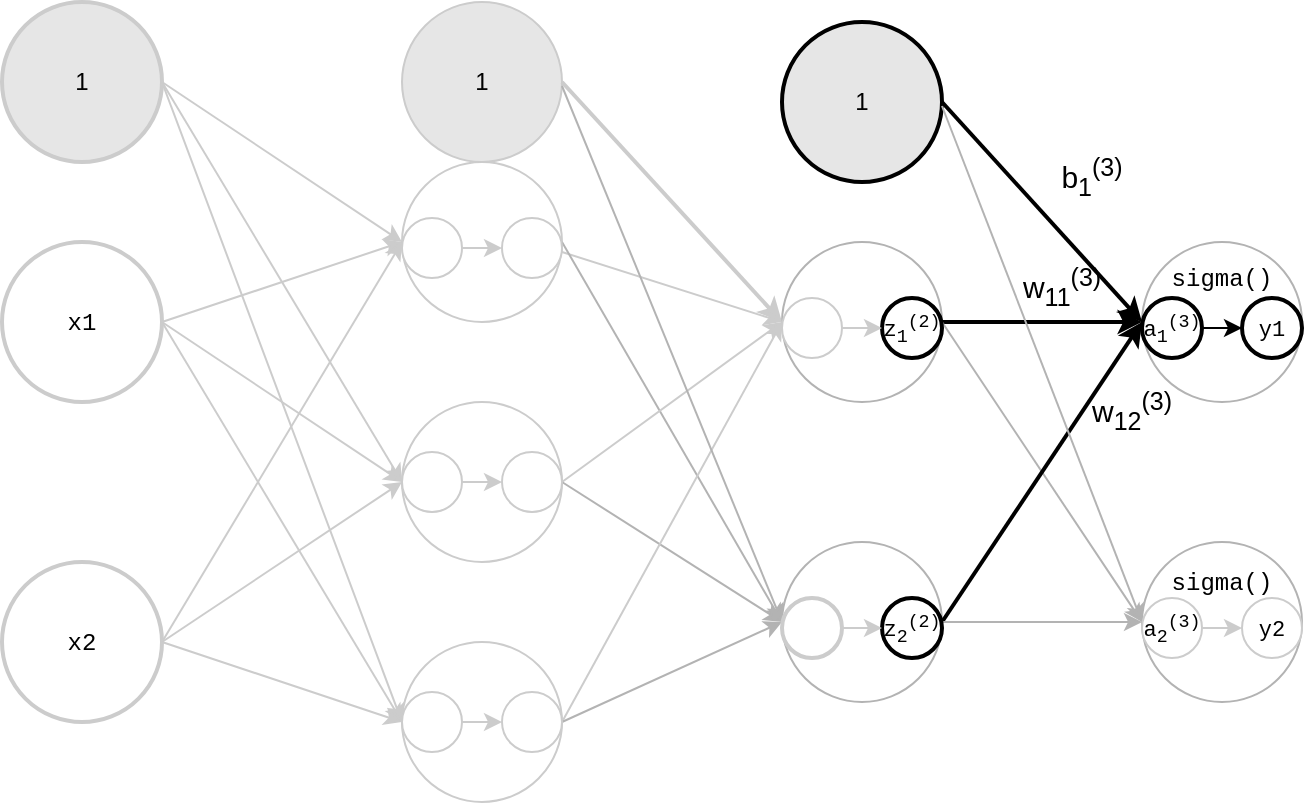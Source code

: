 <mxGraphModel grid="1" gridSize="10" guides="1" tooltips="1" connect="1" arrows="1" fold="1" page="1" pageScale="1" pageWidth="827" pageHeight="1169" background="#ffffff"><root><mxCell id="0"/><mxCell id="1" parent="0"/><mxCell id="2" value="&lt;font face=&quot;Courier New&quot;&gt;x1&lt;/font&gt;" style="ellipse;whiteSpace=wrap;html=1;aspect=fixed;shadow=0;strokeWidth=2;strokeColor=#CCCCCC;" parent="1" vertex="1"><mxGeometry x="70" y="150" width="80" height="80" as="geometry"/></mxCell><mxCell id="3" value="&lt;font face=&quot;Courier New&quot;&gt;x2&lt;/font&gt;" style="ellipse;whiteSpace=wrap;html=1;aspect=fixed;shadow=0;strokeWidth=2;strokeColor=#CCCCCC;" parent="1" vertex="1"><mxGeometry x="70" y="310" width="80" height="80" as="geometry"/></mxCell><mxCell id="4" value="" style="ellipse;whiteSpace=wrap;html=1;aspect=fixed;shadow=0;strokeColor=#CCCCCC;" parent="1" vertex="1"><mxGeometry x="270" y="110" width="80" height="80" as="geometry"/></mxCell><mxCell id="5" value="" style="ellipse;whiteSpace=wrap;html=1;aspect=fixed;shadow=0;strokeColor=#CCCCCC;" parent="1" vertex="1"><mxGeometry x="270" y="230" width="80" height="80" as="geometry"/></mxCell><mxCell id="6" value="" style="ellipse;whiteSpace=wrap;html=1;aspect=fixed;shadow=0;strokeColor=#CCCCCC;" parent="1" vertex="1"><mxGeometry x="270" y="350" width="80" height="80" as="geometry"/></mxCell><mxCell id="7" value="" style="endArrow=classic;html=1;entryX=0;entryY=0.5;shadow=0;strokeWidth=1;strokeColor=#CCCCCC;" parent="1" target="4" edge="1"><mxGeometry width="50" height="50" relative="1" as="geometry"><mxPoint x="150" y="190" as="sourcePoint"/><mxPoint x="200" y="140" as="targetPoint"/></mxGeometry></mxCell><mxCell id="8" value="" style="endArrow=classic;html=1;entryX=0;entryY=0.5;shadow=0;strokeColor=#CCCCCC;" parent="1" target="5" edge="1"><mxGeometry width="50" height="50" relative="1" as="geometry"><mxPoint x="150" y="190" as="sourcePoint"/><mxPoint x="200" y="140" as="targetPoint"/></mxGeometry></mxCell><mxCell id="9" value="" style="endArrow=classic;html=1;entryX=0;entryY=0.5;shadow=0;strokeColor=#CCCCCC;" parent="1" target="6" edge="1"><mxGeometry width="50" height="50" relative="1" as="geometry"><mxPoint x="150" y="190" as="sourcePoint"/><mxPoint x="200" y="140" as="targetPoint"/></mxGeometry></mxCell><mxCell id="10" value="" style="endArrow=classic;html=1;entryX=0;entryY=0.5;shadow=0;strokeWidth=1;strokeColor=#CCCCCC;" parent="1" target="4" edge="1"><mxGeometry width="50" height="50" relative="1" as="geometry"><mxPoint x="150" y="350" as="sourcePoint"/><mxPoint x="200" y="300" as="targetPoint"/></mxGeometry></mxCell><mxCell id="11" value="" style="endArrow=classic;html=1;shadow=0;strokeColor=#CCCCCC;" parent="1" edge="1"><mxGeometry width="50" height="50" relative="1" as="geometry"><mxPoint x="150" y="350" as="sourcePoint"/><mxPoint x="270" y="270" as="targetPoint"/></mxGeometry></mxCell><mxCell id="12" value="" style="endArrow=classic;html=1;entryX=0;entryY=0.5;shadow=0;strokeColor=#CCCCCC;" parent="1" target="6" edge="1"><mxGeometry width="50" height="50" relative="1" as="geometry"><mxPoint x="150" y="350" as="sourcePoint"/><mxPoint x="200" y="300" as="targetPoint"/></mxGeometry></mxCell><mxCell id="13" value="1" style="ellipse;whiteSpace=wrap;html=1;aspect=fixed;strokeWidth=2;fillColor=#E6E6E6;strokeColor=#CCCCCC;" parent="1" vertex="1"><mxGeometry x="70" y="30" width="80" height="80" as="geometry"/></mxCell><mxCell id="14" value="" style="endArrow=classic;html=1;entryX=0;entryY=0.5;strokeWidth=1;strokeColor=#CCCCCC;" parent="1" target="4" edge="1"><mxGeometry width="50" height="50" relative="1" as="geometry"><mxPoint x="150" y="70" as="sourcePoint"/><mxPoint x="200" y="80" as="targetPoint"/></mxGeometry></mxCell><mxCell id="15" value="" style="endArrow=classic;html=1;strokeWidth=1;strokeColor=#CCCCCC;" parent="1" edge="1"><mxGeometry width="50" height="50" relative="1" as="geometry"><mxPoint x="150" y="70" as="sourcePoint"/><mxPoint x="270" y="270" as="targetPoint"/></mxGeometry></mxCell><mxCell id="16" value="" style="endArrow=classic;html=1;strokeWidth=1;entryX=0;entryY=0.5;strokeColor=#CCCCCC;" parent="1" target="6" edge="1"><mxGeometry width="50" height="50" relative="1" as="geometry"><mxPoint x="150" y="70" as="sourcePoint"/><mxPoint x="200" y="20" as="targetPoint"/></mxGeometry></mxCell><mxCell id="17" value="b&lt;sub&gt;1&lt;/sub&gt;&lt;sup&gt;(3)&lt;/sup&gt;" style="text;html=1;strokeColor=none;fillColor=none;align=center;verticalAlign=middle;whiteSpace=wrap;rounded=0;fontSize=15;" parent="1" vertex="1"><mxGeometry x="595" y="108" width="40" height="20" as="geometry"/></mxCell><mxCell id="18" value="&lt;span style=&quot;font-size: 15px&quot;&gt;w&lt;sub&gt;11&lt;/sub&gt;&lt;/span&gt;&lt;sup&gt;(3)&lt;/sup&gt;" style="text;html=1;strokeColor=none;fillColor=none;align=center;verticalAlign=middle;whiteSpace=wrap;rounded=0;fontSize=15;" parent="1" vertex="1"><mxGeometry x="580" y="163" width="40" height="20" as="geometry"/></mxCell><mxCell id="19" value="&lt;span style=&quot;font-size: 15px&quot;&gt;w&lt;sub&gt;12&lt;/sub&gt;&lt;/span&gt;&lt;sup&gt;(3)&lt;/sup&gt;" style="text;html=1;strokeColor=none;fillColor=none;align=center;verticalAlign=middle;whiteSpace=wrap;rounded=0;fontSize=15;" parent="1" vertex="1"><mxGeometry x="615" y="225" width="40" height="20" as="geometry"/></mxCell><mxCell id="20" value="" style="ellipse;whiteSpace=wrap;html=1;aspect=fixed;strokeWidth=1;fontSize=12;strokeColor=#B3B3B3;" parent="1" vertex="1"><mxGeometry x="460" y="150" width="80" height="80" as="geometry"/></mxCell><mxCell id="21" value="" style="ellipse;whiteSpace=wrap;html=1;aspect=fixed;strokeWidth=1;fontSize=12;strokeColor=#B3B3B3;" parent="1" vertex="1"><mxGeometry x="460" y="300" width="80" height="80" as="geometry"/></mxCell><mxCell id="22" value="" style="ellipse;whiteSpace=wrap;html=1;aspect=fixed;strokeWidth=1;fontSize=12;strokeColor=#B3B3B3;" parent="1" vertex="1"><mxGeometry x="640" y="300" width="80" height="80" as="geometry"/></mxCell><mxCell id="23" value="" style="ellipse;whiteSpace=wrap;html=1;aspect=fixed;strokeWidth=1;fontSize=12;strokeColor=#B3B3B3;" parent="1" vertex="1"><mxGeometry x="640" y="150" width="80" height="80" as="geometry"/></mxCell><mxCell id="24" value="" style="endArrow=classic;html=1;strokeWidth=1;fontSize=12;entryX=0;entryY=0.5;strokeColor=#CCCCCC;" parent="1" target="20" edge="1"><mxGeometry width="50" height="50" relative="1" as="geometry"><mxPoint x="350" y="155" as="sourcePoint"/><mxPoint x="400" y="105" as="targetPoint"/></mxGeometry></mxCell><mxCell id="25" value="" style="endArrow=classic;html=1;strokeWidth=1;fontSize=12;entryX=0;entryY=0.5;exitX=1;exitY=0.5;strokeColor=#B3B3B3;" parent="1" source="4" target="21" edge="1"><mxGeometry width="50" height="50" relative="1" as="geometry"><mxPoint x="350" y="160" as="sourcePoint"/><mxPoint x="400" y="100" as="targetPoint"/></mxGeometry></mxCell><mxCell id="26" value="" style="endArrow=classic;html=1;strokeWidth=1;fontSize=12;entryX=0;entryY=0.5;strokeColor=#CCCCCC;" parent="1" target="20" edge="1"><mxGeometry width="50" height="50" relative="1" as="geometry"><mxPoint x="350" y="270" as="sourcePoint"/><mxPoint x="400" y="220" as="targetPoint"/></mxGeometry></mxCell><mxCell id="27" value="" style="endArrow=classic;html=1;strokeWidth=1;fontSize=12;strokeColor=#B3B3B3;" parent="1" edge="1"><mxGeometry width="50" height="50" relative="1" as="geometry"><mxPoint x="350" y="270" as="sourcePoint"/><mxPoint x="460" y="340" as="targetPoint"/></mxGeometry></mxCell><mxCell id="28" value="" style="endArrow=classic;html=1;strokeWidth=1;fontSize=12;entryX=0;entryY=0.5;strokeColor=#CCCCCC;" parent="1" target="20" edge="1"><mxGeometry width="50" height="50" relative="1" as="geometry"><mxPoint x="350" y="390" as="sourcePoint"/><mxPoint x="400" y="340" as="targetPoint"/></mxGeometry></mxCell><mxCell id="29" value="" style="endArrow=classic;html=1;strokeWidth=1;fontSize=12;strokeColor=#B3B3B3;" parent="1" edge="1"><mxGeometry width="50" height="50" relative="1" as="geometry"><mxPoint x="350" y="390" as="sourcePoint"/><mxPoint x="460" y="340" as="targetPoint"/></mxGeometry></mxCell><mxCell id="30" value="" style="endArrow=classic;html=1;strokeWidth=2;fontSize=12;entryX=0;entryY=0.5;strokeColor=#000000;" parent="1" target="23" edge="1"><mxGeometry width="50" height="50" relative="1" as="geometry"><mxPoint x="540" y="190" as="sourcePoint"/><mxPoint x="590" y="140" as="targetPoint"/></mxGeometry></mxCell><mxCell id="31" value="" style="endArrow=classic;html=1;strokeWidth=1;fontSize=12;entryX=0;entryY=0.5;strokeColor=#B3B3B3;" parent="1" target="22" edge="1"><mxGeometry width="50" height="50" relative="1" as="geometry"><mxPoint x="540" y="190" as="sourcePoint"/><mxPoint x="590" y="140" as="targetPoint"/></mxGeometry></mxCell><mxCell id="32" value="" style="endArrow=classic;html=1;strokeWidth=2;fontSize=12;entryX=0;entryY=0.5;strokeColor=#000000;" parent="1" target="23" edge="1"><mxGeometry width="50" height="50" relative="1" as="geometry"><mxPoint x="540" y="340" as="sourcePoint"/><mxPoint x="590" y="290" as="targetPoint"/></mxGeometry></mxCell><mxCell id="33" value="" style="endArrow=classic;html=1;strokeWidth=1;fontSize=12;strokeColor=#B3B3B3;" parent="1" edge="1"><mxGeometry width="50" height="50" relative="1" as="geometry"><mxPoint x="540" y="340" as="sourcePoint"/><mxPoint x="640" y="340" as="targetPoint"/></mxGeometry></mxCell><mxCell id="34" value="1" style="ellipse;whiteSpace=wrap;html=1;aspect=fixed;strokeWidth=1;fillColor=#E6E6E6;strokeColor=#CCCCCC;" parent="1" vertex="1"><mxGeometry x="270" y="30" width="80" height="80" as="geometry"/></mxCell><mxCell id="35" value="1" style="ellipse;whiteSpace=wrap;html=1;aspect=fixed;strokeWidth=2;fillColor=#E6E6E6;" parent="1" vertex="1"><mxGeometry x="460" y="40" width="80" height="80" as="geometry"/></mxCell><mxCell id="36" value="" style="endArrow=classic;html=1;strokeWidth=2;fontSize=12;entryX=0;entryY=0.5;strokeColor=#CCCCCC;" parent="1" target="20" edge="1"><mxGeometry width="50" height="50" relative="1" as="geometry"><mxPoint x="350" y="70" as="sourcePoint"/><mxPoint x="460.333" y="105.667" as="targetPoint"/></mxGeometry></mxCell><mxCell id="37" value="" style="endArrow=classic;html=1;strokeWidth=1;fontSize=12;entryX=0;entryY=0.5;strokeColor=#B3B3B3;" parent="1" target="21" edge="1"><mxGeometry width="50" height="50" relative="1" as="geometry"><mxPoint x="350" y="72" as="sourcePoint"/><mxPoint x="460.333" y="107.667" as="targetPoint"/></mxGeometry></mxCell><mxCell id="38" value="" style="endArrow=classic;html=1;strokeWidth=2;fontSize=12;entryX=0;entryY=0.5;strokeColor=#000000;" parent="1" target="23" edge="1"><mxGeometry width="50" height="50" relative="1" as="geometry"><mxPoint x="540" y="80" as="sourcePoint"/><mxPoint x="650.333" y="115.667" as="targetPoint"/></mxGeometry></mxCell><mxCell id="39" value="" style="endArrow=classic;html=1;strokeWidth=1;fontSize=12;entryX=0;entryY=0.5;strokeColor=#B3B3B3;" parent="1" target="22" edge="1"><mxGeometry width="50" height="50" relative="1" as="geometry"><mxPoint x="540" y="82" as="sourcePoint"/><mxPoint x="650.333" y="117.667" as="targetPoint"/></mxGeometry></mxCell><mxCell id="40" value="" style="group" parent="1" vertex="1" connectable="0"><mxGeometry x="265" y="245" width="90" height="40" as="geometry"/></mxCell><mxCell id="41" value="&lt;pre&gt;&lt;br&gt;&lt;/pre&gt;" style="text;html=1;strokeColor=none;fillColor=none;align=center;verticalAlign=middle;whiteSpace=wrap;rounded=0;shadow=0;" parent="40" vertex="1"><mxGeometry x="25" y="15" width="40" height="20" as="geometry"/></mxCell><mxCell id="42" value="" style="ellipse;whiteSpace=wrap;html=1;aspect=fixed;strokeWidth=1;strokeColor=#CCCCCC;" parent="40" vertex="1"><mxGeometry x="5" y="10" width="30" height="30" as="geometry"/></mxCell><mxCell id="43" value="" style="ellipse;whiteSpace=wrap;html=1;aspect=fixed;strokeWidth=1;strokeColor=#CCCCCC;" parent="40" vertex="1"><mxGeometry x="55" y="10" width="30" height="30" as="geometry"/></mxCell><mxCell id="44" value="" style="endArrow=classic;html=1;entryX=0;entryY=0.5;strokeColor=#CCCCCC;" parent="40" target="43" edge="1"><mxGeometry width="50" height="50" relative="1" as="geometry"><mxPoint x="35" y="25" as="sourcePoint"/><mxPoint x="85" y="-25" as="targetPoint"/></mxGeometry></mxCell><mxCell id="46" value="" style="group" parent="1" vertex="1" connectable="0"><mxGeometry x="265" y="365" width="90" height="40" as="geometry"/></mxCell><mxCell id="47" value="&lt;pre&gt;&lt;br&gt;&lt;/pre&gt;" style="text;html=1;strokeColor=none;fillColor=none;align=center;verticalAlign=middle;whiteSpace=wrap;rounded=0;shadow=0;" parent="46" vertex="1"><mxGeometry x="25" y="15" width="40" height="20" as="geometry"/></mxCell><mxCell id="48" value="" style="ellipse;whiteSpace=wrap;html=1;aspect=fixed;strokeWidth=1;strokeColor=#CCCCCC;" parent="46" vertex="1"><mxGeometry x="5" y="10" width="30" height="30" as="geometry"/></mxCell><mxCell id="49" value="" style="ellipse;whiteSpace=wrap;html=1;aspect=fixed;strokeWidth=1;strokeColor=#CCCCCC;" parent="46" vertex="1"><mxGeometry x="55" y="10" width="30" height="30" as="geometry"/></mxCell><mxCell id="50" value="" style="endArrow=classic;html=1;entryX=0;entryY=0.5;strokeColor=#CCCCCC;" parent="46" target="49" edge="1"><mxGeometry width="50" height="50" relative="1" as="geometry"><mxPoint x="35" y="25" as="sourcePoint"/><mxPoint x="85" y="-25" as="targetPoint"/></mxGeometry></mxCell><mxCell id="52" value="" style="group" parent="1" vertex="1" connectable="0"><mxGeometry x="455" y="168" width="90" height="50" as="geometry"/></mxCell><mxCell id="53" value="" style="group" parent="52" vertex="1" connectable="0"><mxGeometry width="90" height="50" as="geometry"/></mxCell><mxCell id="54" value="&lt;pre&gt;&lt;br&gt;&lt;/pre&gt;" style="text;html=1;strokeColor=none;fillColor=none;align=center;verticalAlign=middle;whiteSpace=wrap;rounded=0;shadow=0;" parent="53" vertex="1"><mxGeometry x="35" y="25" width="40" height="20" as="geometry"/></mxCell><mxCell id="55" value="" style="group" parent="53" vertex="1" connectable="0"><mxGeometry width="90" height="50" as="geometry"/></mxCell><mxCell id="57" value="" style="group" parent="55" vertex="1" connectable="0"><mxGeometry y="10" width="90" height="40" as="geometry"/></mxCell><mxCell id="58" value="&lt;pre&gt;&lt;br&gt;&lt;/pre&gt;" style="text;html=1;strokeColor=none;fillColor=none;align=center;verticalAlign=middle;whiteSpace=wrap;rounded=0;shadow=0;" parent="57" vertex="1"><mxGeometry x="25" y="5" width="40" height="20" as="geometry"/></mxCell><mxCell id="59" value="" style="ellipse;whiteSpace=wrap;html=1;aspect=fixed;strokeWidth=1;strokeColor=#CCCCCC;" parent="57" vertex="1"><mxGeometry x="5" width="30" height="30" as="geometry"/></mxCell><mxCell id="60" value="" style="ellipse;whiteSpace=wrap;html=1;aspect=fixed;strokeWidth=2;" parent="57" vertex="1"><mxGeometry x="55" width="30" height="30" as="geometry"/></mxCell><mxCell id="61" value="" style="endArrow=classic;html=1;entryX=0;entryY=0.5;strokeColor=#CCCCCC;" parent="57" target="60" edge="1"><mxGeometry width="50" height="50" relative="1" as="geometry"><mxPoint x="35" y="15" as="sourcePoint"/><mxPoint x="85" y="-35" as="targetPoint"/></mxGeometry></mxCell><mxCell id="63" value="&lt;font face=&quot;Courier New&quot; style=&quot;font-size: 11px&quot;&gt;z&lt;sub&gt;1&lt;/sub&gt;&lt;sup&gt;(2)&lt;/sup&gt;&lt;/font&gt;" style="text;html=1;strokeColor=none;fillColor=none;align=center;verticalAlign=middle;whiteSpace=wrap;rounded=0;fontSize=12;" parent="57" vertex="1"><mxGeometry x="50" y="5" width="40" height="20" as="geometry"/></mxCell><mxCell id="64" value="" style="group" parent="1" vertex="1" connectable="0"><mxGeometry x="270" y="128" width="90" height="45" as="geometry"/></mxCell><mxCell id="65" value="" style="group" parent="64" vertex="1" connectable="0"><mxGeometry x="-5" width="90" height="45" as="geometry"/></mxCell><mxCell id="66" value="&lt;pre&gt;&lt;br&gt;&lt;/pre&gt;" style="text;html=1;strokeColor=none;fillColor=none;align=center;verticalAlign=middle;whiteSpace=wrap;rounded=0;shadow=0;" parent="65" vertex="1"><mxGeometry x="35" y="25" width="40" height="20" as="geometry"/></mxCell><mxCell id="67" value="" style="group" parent="65" vertex="1" connectable="0"><mxGeometry width="90" height="40" as="geometry"/></mxCell><mxCell id="68" value="" style="group" parent="67" vertex="1" connectable="0"><mxGeometry y="10" width="90" height="30" as="geometry"/></mxCell><mxCell id="69" value="&lt;pre&gt;&lt;br&gt;&lt;/pre&gt;" style="text;html=1;strokeColor=none;fillColor=none;align=center;verticalAlign=middle;whiteSpace=wrap;rounded=0;shadow=0;" parent="68" vertex="1"><mxGeometry x="25" y="5" width="40" height="20" as="geometry"/></mxCell><mxCell id="70" value="" style="ellipse;whiteSpace=wrap;html=1;aspect=fixed;strokeWidth=1;strokeColor=#CCCCCC;" parent="68" vertex="1"><mxGeometry x="5" width="30" height="30" as="geometry"/></mxCell><mxCell id="71" value="" style="ellipse;whiteSpace=wrap;html=1;aspect=fixed;strokeWidth=1;strokeColor=#CCCCCC;" parent="68" vertex="1"><mxGeometry x="55" width="30" height="30" as="geometry"/></mxCell><mxCell id="72" value="" style="endArrow=classic;html=1;entryX=0;entryY=0.5;strokeColor=#CCCCCC;" parent="68" target="71" edge="1"><mxGeometry width="50" height="50" relative="1" as="geometry"><mxPoint x="35" y="15" as="sourcePoint"/><mxPoint x="85" y="-35" as="targetPoint"/></mxGeometry></mxCell><mxCell id="74" value="" style="group" parent="1" vertex="1" connectable="0"><mxGeometry x="455" y="318" width="90" height="45" as="geometry"/></mxCell><mxCell id="75" value="&lt;pre&gt;&lt;br&gt;&lt;/pre&gt;" style="text;html=1;strokeColor=none;fillColor=none;align=center;verticalAlign=middle;whiteSpace=wrap;rounded=0;shadow=0;" parent="74" vertex="1"><mxGeometry x="35" y="25" width="40" height="20" as="geometry"/></mxCell><mxCell id="78" value="" style="group" parent="74" vertex="1" connectable="0"><mxGeometry y="10" width="90" height="30" as="geometry"/></mxCell><mxCell id="79" value="&lt;pre&gt;&lt;br&gt;&lt;/pre&gt;" style="text;html=1;strokeColor=none;fillColor=none;align=center;verticalAlign=middle;whiteSpace=wrap;rounded=0;shadow=0;" parent="78" vertex="1"><mxGeometry x="25" y="5" width="40" height="20" as="geometry"/></mxCell><mxCell id="80" value="" style="ellipse;whiteSpace=wrap;html=1;aspect=fixed;strokeWidth=2;strokeColor=#CCCCCC;" parent="78" vertex="1"><mxGeometry x="5" width="30" height="30" as="geometry"/></mxCell><mxCell id="81" value="" style="ellipse;whiteSpace=wrap;html=1;aspect=fixed;strokeWidth=2;" parent="78" vertex="1"><mxGeometry x="55" width="30" height="30" as="geometry"/></mxCell><mxCell id="82" value="" style="endArrow=classic;html=1;entryX=0;entryY=0.5;strokeColor=#CCCCCC;" parent="78" target="81" edge="1"><mxGeometry width="50" height="50" relative="1" as="geometry"><mxPoint x="35" y="15" as="sourcePoint"/><mxPoint x="85" y="-35" as="targetPoint"/></mxGeometry></mxCell><mxCell id="84" value="&lt;font face=&quot;Courier New&quot; style=&quot;font-size: 11px&quot;&gt;z&lt;sub&gt;2&lt;/sub&gt;&lt;sup&gt;(2)&lt;/sup&gt;&lt;/font&gt;" style="text;html=1;strokeColor=none;fillColor=none;align=center;verticalAlign=middle;whiteSpace=wrap;rounded=0;fontSize=12;" parent="78" vertex="1"><mxGeometry x="50" y="5" width="40" height="20" as="geometry"/></mxCell><mxCell id="87" value="" style="group" parent="1" vertex="1" connectable="0"><mxGeometry x="635" y="168" width="90" height="45" as="geometry"/></mxCell><mxCell id="89" value="&lt;pre&gt;&lt;br&gt;&lt;/pre&gt;" style="text;html=1;strokeColor=none;fillColor=none;align=center;verticalAlign=middle;whiteSpace=wrap;rounded=0;shadow=0;" parent="87" vertex="1"><mxGeometry x="35" y="25" width="40" height="20" as="geometry"/></mxCell><mxCell id="90" value="" style="group" parent="87" vertex="1" connectable="0"><mxGeometry width="90" height="40" as="geometry"/></mxCell><mxCell id="92" value="" style="group" parent="90" vertex="1" connectable="0"><mxGeometry y="10" width="90" height="30" as="geometry"/></mxCell><mxCell id="93" value="&lt;pre&gt;&lt;br&gt;&lt;/pre&gt;" style="text;html=1;strokeColor=none;fillColor=none;align=center;verticalAlign=middle;whiteSpace=wrap;rounded=0;shadow=0;" parent="92" vertex="1"><mxGeometry x="25" y="5" width="40" height="20" as="geometry"/></mxCell><mxCell id="94" value="" style="ellipse;whiteSpace=wrap;html=1;aspect=fixed;strokeWidth=2;" parent="92" vertex="1"><mxGeometry x="5" width="30" height="30" as="geometry"/></mxCell><mxCell id="95" value="" style="ellipse;whiteSpace=wrap;html=1;aspect=fixed;strokeWidth=2;" parent="92" vertex="1"><mxGeometry x="55" width="30" height="30" as="geometry"/></mxCell><mxCell id="96" value="" style="endArrow=classic;html=1;entryX=0;entryY=0.5;" parent="92" target="95" edge="1"><mxGeometry width="50" height="50" relative="1" as="geometry"><mxPoint x="35" y="15" as="sourcePoint"/><mxPoint x="85" y="-35" as="targetPoint"/></mxGeometry></mxCell><mxCell id="97" value="&lt;font face=&quot;Courier New&quot; style=&quot;font-size: 11px&quot;&gt;a&lt;sub&gt;1&lt;/sub&gt;&lt;sup&gt;(3)&lt;/sup&gt;&lt;/font&gt;" style="text;html=1;strokeColor=none;fillColor=none;align=center;verticalAlign=middle;whiteSpace=wrap;rounded=0;fontSize=12;" parent="92" vertex="1"><mxGeometry y="5" width="40" height="20" as="geometry"/></mxCell><mxCell id="98" value="&lt;font face=&quot;Courier New&quot;&gt;&lt;span style=&quot;font-size: 11px&quot;&gt;y1&lt;/span&gt;&lt;/font&gt;" style="text;html=1;strokeColor=none;fillColor=none;align=center;verticalAlign=middle;whiteSpace=wrap;rounded=0;fontSize=12;" parent="92" vertex="1"><mxGeometry x="50" y="5" width="40" height="20" as="geometry"/></mxCell><mxCell id="164" value="&lt;pre&gt;&lt;br&gt;&lt;/pre&gt;" style="text;html=1;strokeColor=none;fillColor=none;align=center;verticalAlign=middle;whiteSpace=wrap;rounded=0;shadow=0;" parent="1" vertex="1"><mxGeometry x="670" y="343" width="40" height="20" as="geometry"/></mxCell><mxCell id="165" value="" style="group" parent="1" vertex="1" connectable="0"><mxGeometry x="635" y="318" width="90" height="40" as="geometry"/></mxCell><mxCell id="167" value="" style="group" parent="165" vertex="1" connectable="0"><mxGeometry y="10" width="90" height="30" as="geometry"/></mxCell><mxCell id="168" value="&lt;pre&gt;&lt;br&gt;&lt;/pre&gt;" style="text;html=1;strokeColor=none;fillColor=none;align=center;verticalAlign=middle;whiteSpace=wrap;rounded=0;shadow=0;" parent="167" vertex="1"><mxGeometry x="25" y="5" width="40" height="20" as="geometry"/></mxCell><mxCell id="169" value="" style="ellipse;whiteSpace=wrap;html=1;aspect=fixed;strokeWidth=1;strokeColor=#CCCCCC;" parent="167" vertex="1"><mxGeometry x="5" width="30" height="30" as="geometry"/></mxCell><mxCell id="170" value="" style="ellipse;whiteSpace=wrap;html=1;aspect=fixed;strokeWidth=1;strokeColor=#CCCCCC;" parent="167" vertex="1"><mxGeometry x="55" width="30" height="30" as="geometry"/></mxCell><mxCell id="171" value="" style="endArrow=classic;html=1;entryX=0;entryY=0.5;strokeColor=#CCCCCC;" parent="167" target="170" edge="1"><mxGeometry width="50" height="50" relative="1" as="geometry"><mxPoint x="35" y="15" as="sourcePoint"/><mxPoint x="85" y="-35" as="targetPoint"/></mxGeometry></mxCell><mxCell id="172" value="&lt;font face=&quot;Courier New&quot; style=&quot;font-size: 11px&quot;&gt;a&lt;sub&gt;2&lt;/sub&gt;&lt;sup&gt;(3)&lt;/sup&gt;&lt;/font&gt;" style="text;html=1;strokeColor=none;fillColor=none;align=center;verticalAlign=middle;whiteSpace=wrap;rounded=0;fontSize=12;" parent="167" vertex="1"><mxGeometry y="5" width="40" height="20" as="geometry"/></mxCell><mxCell id="173" value="&lt;font face=&quot;Courier New&quot;&gt;&lt;span style=&quot;font-size: 11px&quot;&gt;y2&lt;/span&gt;&lt;/font&gt;" style="text;html=1;strokeColor=none;fillColor=none;align=center;verticalAlign=middle;whiteSpace=wrap;rounded=0;fontSize=12;" parent="167" vertex="1"><mxGeometry x="50" y="5" width="40" height="20" as="geometry"/></mxCell><mxCell id="91" value="&lt;font face=&quot;Courier New&quot;&gt;sigma()&lt;/font&gt;" style="text;html=1;strokeColor=none;fillColor=none;align=center;verticalAlign=middle;whiteSpace=wrap;rounded=0;" parent="1" vertex="1"><mxGeometry x="660" y="158" width="40" height="20" as="geometry"/></mxCell><mxCell id="166" value="&lt;font face=&quot;Courier New&quot;&gt;sigma()&lt;/font&gt;" style="text;html=1;strokeColor=none;fillColor=none;align=center;verticalAlign=middle;whiteSpace=wrap;rounded=0;" parent="1" vertex="1"><mxGeometry x="660" y="310" width="40" height="20" as="geometry"/></mxCell></root></mxGraphModel>